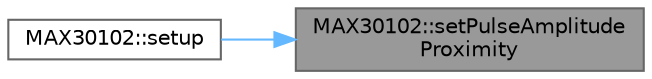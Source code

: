 digraph "MAX30102::setPulseAmplitudeProximity"
{
 // LATEX_PDF_SIZE
  bgcolor="transparent";
  edge [fontname=Helvetica,fontsize=10,labelfontname=Helvetica,labelfontsize=10];
  node [fontname=Helvetica,fontsize=10,shape=box,height=0.2,width=0.4];
  rankdir="RL";
  Node1 [id="Node000001",label="MAX30102::setPulseAmplitude\lProximity",height=0.2,width=0.4,color="gray40", fillcolor="grey60", style="filled", fontcolor="black",tooltip="Sets Proximity LED Pulse Amplitude."];
  Node1 -> Node2 [id="edge1_Node000001_Node000002",dir="back",color="steelblue1",style="solid",tooltip=" "];
  Node2 [id="Node000002",label="MAX30102::setup",height=0.2,width=0.4,color="grey40", fillcolor="white", style="filled",URL="$classMAX30102.html#ac20a8b68fcf978b71f3fde1bb516dde8",tooltip="Setup the sensor with user selectable settings."];
}
